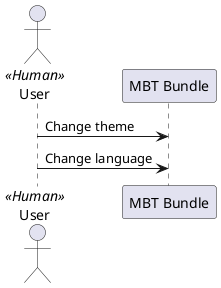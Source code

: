 @startuml

actor User as user << Human >>
participant "MBT Bundle" as bundle

user -> bundle : Change theme
user -> bundle : Change language

@enduml
